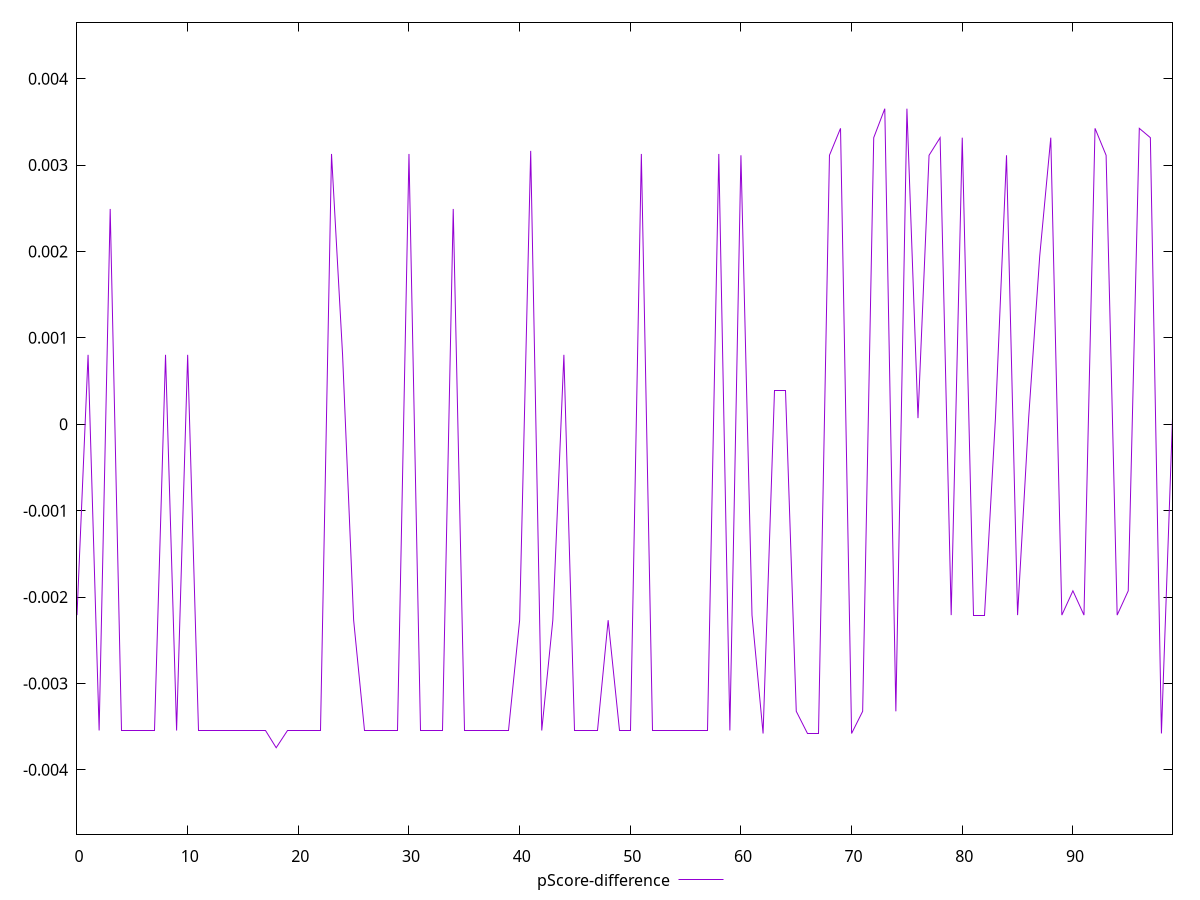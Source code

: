 reset

$pScoreDifference <<EOF
0 -0.002209008254524119
1 0.0008038212014693236
2 -0.003544449797798166
3 0.0024919951492025916
4 -0.003544449797798166
5 -0.003544449797798166
6 -0.003544449797798166
7 -0.003544449797798166
8 0.0008038212014693236
9 -0.003544449797798166
10 0.0008038212014693236
11 -0.003544449797798166
12 -0.003544449797798166
13 -0.003544449797798166
14 -0.003544449797798166
15 -0.003544449797798166
16 -0.003544449797798166
17 -0.003544449797798166
18 -0.0037440818712487223
19 -0.003544449797798166
20 -0.003544449797798166
21 -0.003544449797798166
22 -0.003544449797798166
23 0.0031284075684879405
24 0.0008038212014693236
25 -0.0022680730396228976
26 -0.003544449797798166
27 -0.003544449797798166
28 -0.003544449797798166
29 -0.003544449797798166
30 0.0031284075684879405
31 -0.003544449797798166
32 -0.003544449797798166
33 -0.003544449797798166
34 0.0024919951492025916
35 -0.003544449797798166
36 -0.003544449797798166
37 -0.003544449797798166
38 -0.003544449797798166
39 -0.003544449797798166
40 -0.0022680730396228976
41 0.0031641676942290205
42 -0.003544449797798166
43 -0.0022680730396228976
44 0.0008038212014693236
45 -0.003544449797798166
46 -0.003544449797798166
47 -0.003544449797798166
48 -0.0022680730396228976
49 -0.003544449797798166
50 -0.003544449797798166
51 0.0031284075684879405
52 -0.003544449797798166
53 -0.003544449797798166
54 -0.003544449797798166
55 -0.003544449797798166
56 -0.003544449797798166
57 -0.003544449797798166
58 0.0031284075684879405
59 -0.003544449797798166
60 0.003113146976724157
61 -0.002209008254524119
62 -0.0035791534417845376
63 0.00039362945541267583
64 0.00039362945541267583
65 -0.003322631340705578
66 -0.0035791534417845376
67 -0.0035791534417845376
68 0.003113146976724157
69 0.0034250563607062245
70 -0.0035791534417845376
71 -0.003322631340705578
72 0.0033170872863506617
73 0.0036524716455696993
74 -0.003322631340705578
75 0.0036524716455696993
76 0.00007084747574189268
77 0.003113146976724157
78 0.0033170872863506617
79 -0.002209008254524119
80 0.0033170872863506617
81 -0.002209008254524119
82 -0.002209008254524119
83 0.00007084747574189268
84 0.003113146976724157
85 -0.002209008254524119
86 0.00007084747574189268
87 0.0019459803473505129
88 0.0033170872863506617
89 -0.002209008254524119
90 -0.0019278447382540635
91 -0.002209008254524119
92 0.0034250563607062245
93 0.003113146976724157
94 -0.002209008254524119
95 -0.0019278447382540635
96 0.0034250563607062245
97 0.0033170872863506617
98 -0.0035791534417845376
99 0.00007084747574189268
EOF

set key outside below
set xrange [0:99]
set yrange [-0.004744081871248722:0.004652471645569699]
set trange [-0.004744081871248722:0.004652471645569699]
set terminal svg size 640, 500 enhanced background rgb 'white'
set output "report_00018_2021-02-10T15-25-16.877Z/cumulative-layout-shift/samples/pages+cached+noadtech+nomedia/pScore-difference/values.svg"

plot $pScoreDifference title "pScore-difference" with line

reset
